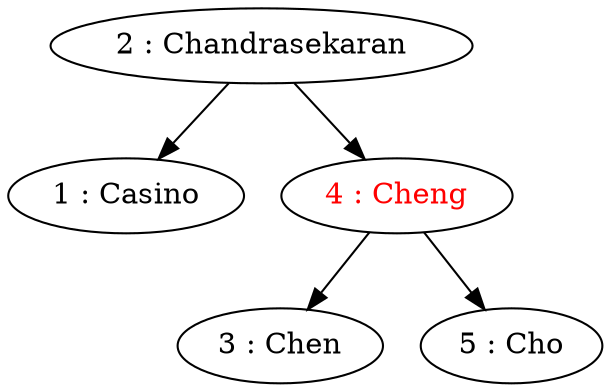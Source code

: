 digraph T {
2
2 [label=<<font color="black">2 : Chandrasekaran</font>>];
2 -> 1
1 [label=<<font color="black">1 : Casino</font>>];



2 -> 4
4 [label=<<font color="red">4 : Cheng</font>>];
4 -> 3
3 [label=<<font color="black">3 : Chen</font>>];



4 -> 5
5 [label=<<font color="black">5 : Cho</font>>];




}
